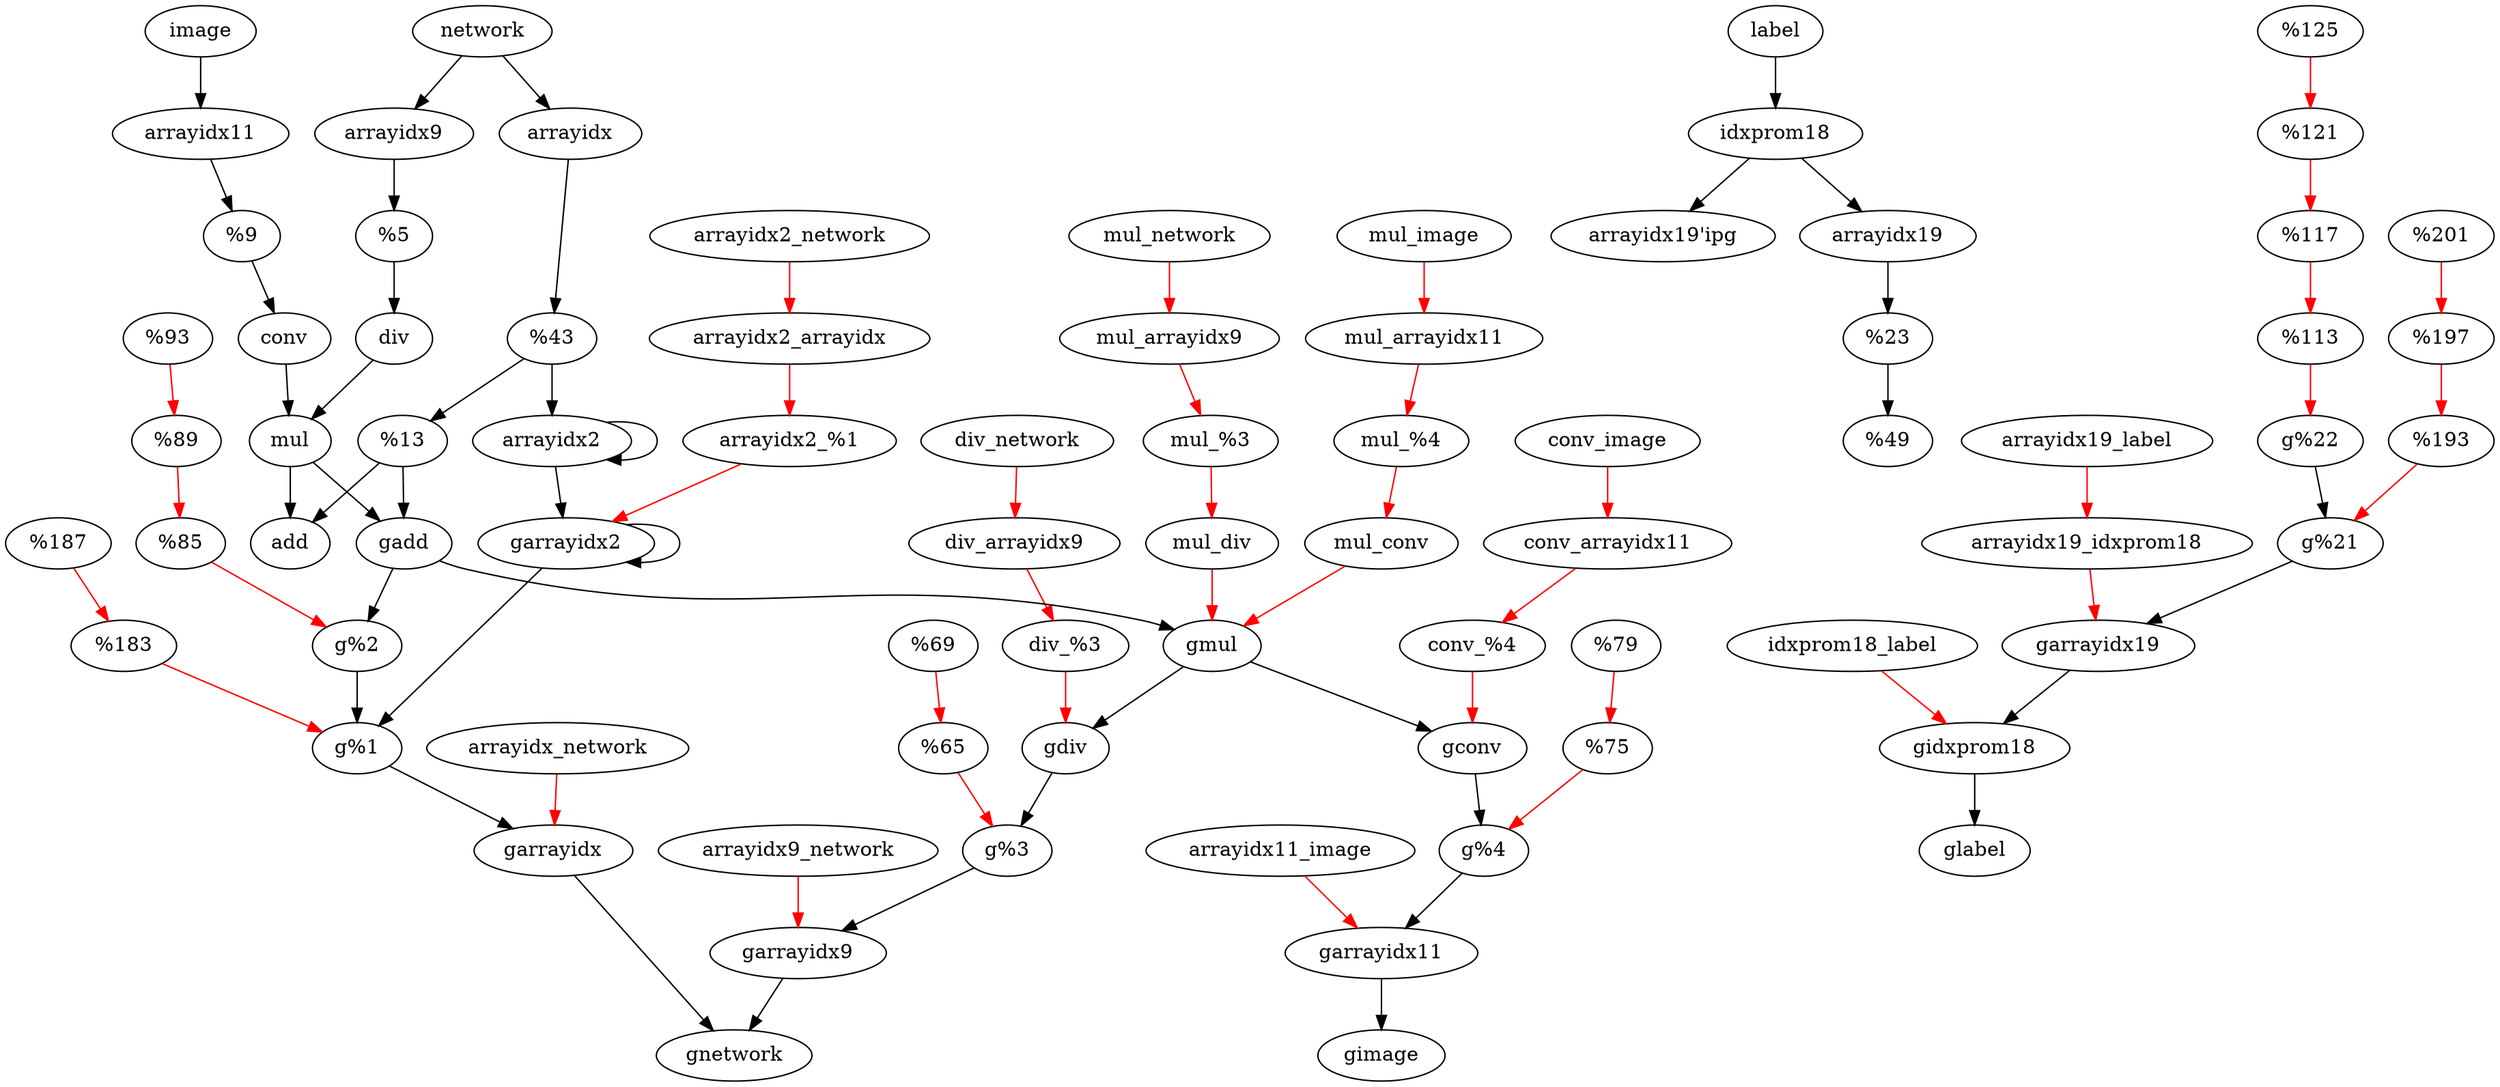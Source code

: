 digraph G {
	subgraph Forward {
		"conv" -> "mul"
		"%3" -> "div"
		"%4" -> "conv"
		"%2" -> "add"
		"arrayidx9" -> "%3"
		"idxprom18" -> "arrayidx19'ipg"
		"idxprom18" -> "arrayidx19"
		"arrayidx19" -> "%21"
		"div" -> "mul"
		"arrayidx2" -> "arrayidx2"
		"mul" -> "add"
		"image" -> "arrayidx11"
		"network" -> "arrayidx"
		"network" -> "arrayidx9"
		"label" -> "idxprom18"
		"arrayidx11" -> "%4"
		"%1" -> "arrayidx2"
		"%1" -> "%2"
		"%21" -> "%22"
		"arrayidx" -> "%1"
	}
	subgraph Reverse {
		"gconv" -> "g%4"
		"conv_%4" -> "gconv"[color="red"]
		"conv_arrayidx11" -> "conv_%4"[color="red"]
		"conv_image" -> "conv_arrayidx11"[color="red"]
		"g%3" -> "garrayidx9"
		"%3_arrayidx9" -> "g%3"[color="red"]
		"%3_network" -> "%3_arrayidx9"[color="red"]
		"g%4" -> "garrayidx11"
		"%4_arrayidx11" -> "g%4"[color="red"]
		"%4_image" -> "%4_arrayidx11"[color="red"]
		"g%2" -> "g%1"
		"%2_%1" -> "g%2"[color="red"]
		"%2_arrayidx" -> "%2_%1"[color="red"]
		"%2_network" -> "%2_arrayidx"[color="red"]
		"garrayidx9" -> "gnetwork"
		"arrayidx9_network" -> "garrayidx9"[color="red"]
		"gidxprom18" -> "glabel"
		"idxprom18_label" -> "gidxprom18"[color="red"]
		"garrayidx19" -> "gidxprom18"
		"arrayidx19_idxprom18" -> "garrayidx19"[color="red"]
		"arrayidx19_label" -> "arrayidx19_idxprom18"[color="red"]
		"g%22" -> "g%21"
		"%22_%21" -> "g%22"[color="red"]
		"%22_arrayidx19" -> "%22_%21"[color="red"]
		"%22_idxprom18" -> "%22_arrayidx19"[color="red"]
		"%22_label" -> "%22_idxprom18"[color="red"]
		"gdiv" -> "g%3"
		"div_%3" -> "gdiv"[color="red"]
		"div_arrayidx9" -> "div_%3"[color="red"]
		"div_network" -> "div_arrayidx9"[color="red"]
		"garrayidx2" -> "garrayidx2"
		"arrayidx2" -> "garrayidx2"
		"garrayidx2" -> "g%1"
		"arrayidx2_%1" -> "garrayidx2"[color="red"]
		"arrayidx2_arrayidx" -> "arrayidx2_%1"[color="red"]
		"arrayidx2_network" -> "arrayidx2_arrayidx"[color="red"]
		"gmul" -> "gconv"
		"mul_conv" -> "gmul"[color="red"]
		"mul_%4" -> "mul_conv"[color="red"]
		"mul_arrayidx11" -> "mul_%4"[color="red"]
		"mul_image" -> "mul_arrayidx11"[color="red"]
		"gmul" -> "gdiv"
		"mul_div" -> "gmul"[color="red"]
		"mul_%3" -> "mul_div"[color="red"]
		"mul_arrayidx9" -> "mul_%3"[color="red"]
		"mul_network" -> "mul_arrayidx9"[color="red"]
		"gadd" -> "g%2"
		"%2" -> "gadd"
		"gadd" -> "gmul"
		"mul" -> "gadd"
		"garrayidx11" -> "gimage"
		"arrayidx11_image" -> "garrayidx11"[color="red"]
		"g%1" -> "garrayidx"
		"%1_arrayidx" -> "g%1"[color="red"]
		"%1_network" -> "%1_arrayidx"[color="red"]
		"g%21" -> "garrayidx19"
		"%21_arrayidx19" -> "g%21"[color="red"]
		"%21_idxprom18" -> "%21_arrayidx19"[color="red"]
		"%21_label" -> "%21_idxprom18"[color="red"]
		"garrayidx" -> "gnetwork"
		"arrayidx_network" -> "garrayidx"[color="red"]
	}
}
